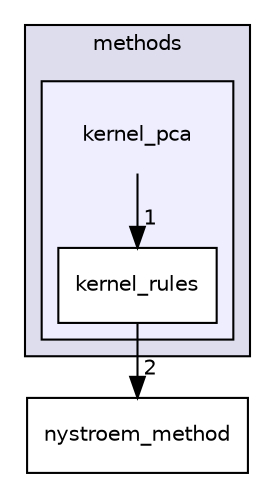 digraph "src/mlpack/methods/kernel_pca" {
  compound=true
  node [ fontsize="10", fontname="Helvetica"];
  edge [ labelfontsize="10", labelfontname="Helvetica"];
  subgraph clusterdir_2217eda3f3f128182276a15ca80cc98e {
    graph [ bgcolor="#ddddee", pencolor="black", label="methods" fontname="Helvetica", fontsize="10", URL="dir_2217eda3f3f128182276a15ca80cc98e.html"]
  subgraph clusterdir_2a0e5e8fa2ea124743177b43353a1313 {
    graph [ bgcolor="#eeeeff", pencolor="black", label="" URL="dir_2a0e5e8fa2ea124743177b43353a1313.html"];
    dir_2a0e5e8fa2ea124743177b43353a1313 [shape=plaintext label="kernel_pca"];
    dir_1c76faf66de17da622051ee8994ce266 [shape=box label="kernel_rules" color="black" fillcolor="white" style="filled" URL="dir_1c76faf66de17da622051ee8994ce266.html"];
  }
  }
  dir_f838e2f36db604327e1b791d256d57c8 [shape=box label="nystroem_method" URL="dir_f838e2f36db604327e1b791d256d57c8.html"];
  dir_1c76faf66de17da622051ee8994ce266->dir_f838e2f36db604327e1b791d256d57c8 [headlabel="2", labeldistance=1.5 headhref="dir_000036_000037.html"];
  dir_2a0e5e8fa2ea124743177b43353a1313->dir_1c76faf66de17da622051ee8994ce266 [headlabel="1", labeldistance=1.5 headhref="dir_000035_000036.html"];
}
